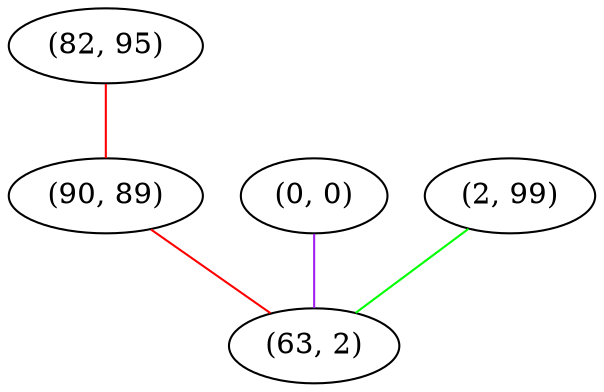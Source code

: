 graph "" {
"(82, 95)";
"(0, 0)";
"(2, 99)";
"(90, 89)";
"(63, 2)";
"(82, 95)" -- "(90, 89)"  [color=red, key=0, weight=1];
"(0, 0)" -- "(63, 2)"  [color=purple, key=0, weight=4];
"(2, 99)" -- "(63, 2)"  [color=green, key=0, weight=2];
"(90, 89)" -- "(63, 2)"  [color=red, key=0, weight=1];
}
